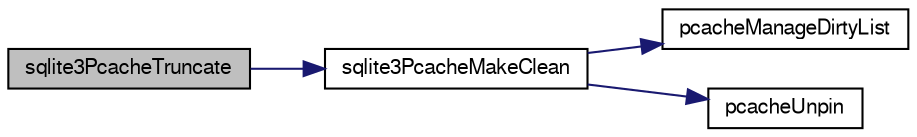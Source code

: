 digraph "sqlite3PcacheTruncate"
{
  edge [fontname="FreeSans",fontsize="10",labelfontname="FreeSans",labelfontsize="10"];
  node [fontname="FreeSans",fontsize="10",shape=record];
  rankdir="LR";
  Node660109 [label="sqlite3PcacheTruncate",height=0.2,width=0.4,color="black", fillcolor="grey75", style="filled", fontcolor="black"];
  Node660109 -> Node660110 [color="midnightblue",fontsize="10",style="solid",fontname="FreeSans"];
  Node660110 [label="sqlite3PcacheMakeClean",height=0.2,width=0.4,color="black", fillcolor="white", style="filled",URL="$sqlite3_8c.html#ac00d8abc5cdfaa4da090c03d2b24711c"];
  Node660110 -> Node660111 [color="midnightblue",fontsize="10",style="solid",fontname="FreeSans"];
  Node660111 [label="pcacheManageDirtyList",height=0.2,width=0.4,color="black", fillcolor="white", style="filled",URL="$sqlite3_8c.html#aae9bc2ddff700c30e5f9c80d531d6acc"];
  Node660110 -> Node660112 [color="midnightblue",fontsize="10",style="solid",fontname="FreeSans"];
  Node660112 [label="pcacheUnpin",height=0.2,width=0.4,color="black", fillcolor="white", style="filled",URL="$sqlite3_8c.html#a76530dde0f26366c0614d713daf9859c"];
}
